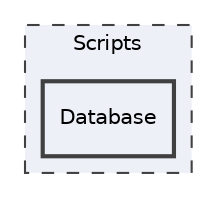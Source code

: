 digraph "/home/trott/Documents/Cours/t3/T3_Projet/Scripts/Database"
{
 // LATEX_PDF_SIZE
  edge [fontname="Helvetica",fontsize="10",labelfontname="Helvetica",labelfontsize="10"];
  node [fontname="Helvetica",fontsize="10",shape=record];
  compound=true
  subgraph clusterdir_4edcbb236dfd51dd81727243a38df6a0 {
    graph [ bgcolor="#edf0f7", pencolor="grey25", style="filled,dashed,", label="Scripts", fontname="Helvetica", fontsize="10", URL="dir_4edcbb236dfd51dd81727243a38df6a0.html"]
  dir_4c5d978df8153eeb53b2f7825b0dd280 [shape=box, label="Database", style="filled,bold,", fillcolor="#edf0f7", color="grey25", URL="dir_4c5d978df8153eeb53b2f7825b0dd280.html"];
  }
}
